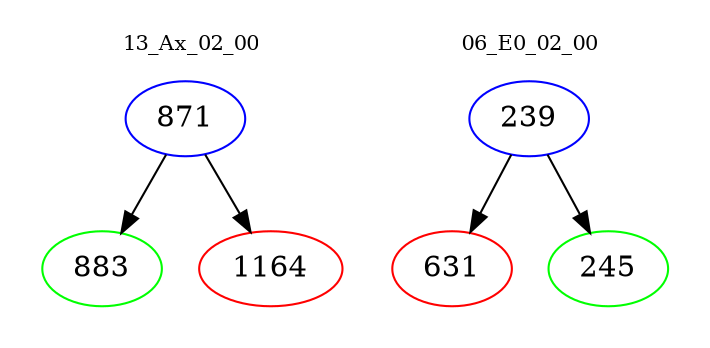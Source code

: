 digraph{
subgraph cluster_0 {
color = white
label = "13_Ax_02_00";
fontsize=10;
T0_871 [label="871", color="blue"]
T0_871 -> T0_883 [color="black"]
T0_883 [label="883", color="green"]
T0_871 -> T0_1164 [color="black"]
T0_1164 [label="1164", color="red"]
}
subgraph cluster_1 {
color = white
label = "06_E0_02_00";
fontsize=10;
T1_239 [label="239", color="blue"]
T1_239 -> T1_631 [color="black"]
T1_631 [label="631", color="red"]
T1_239 -> T1_245 [color="black"]
T1_245 [label="245", color="green"]
}
}
